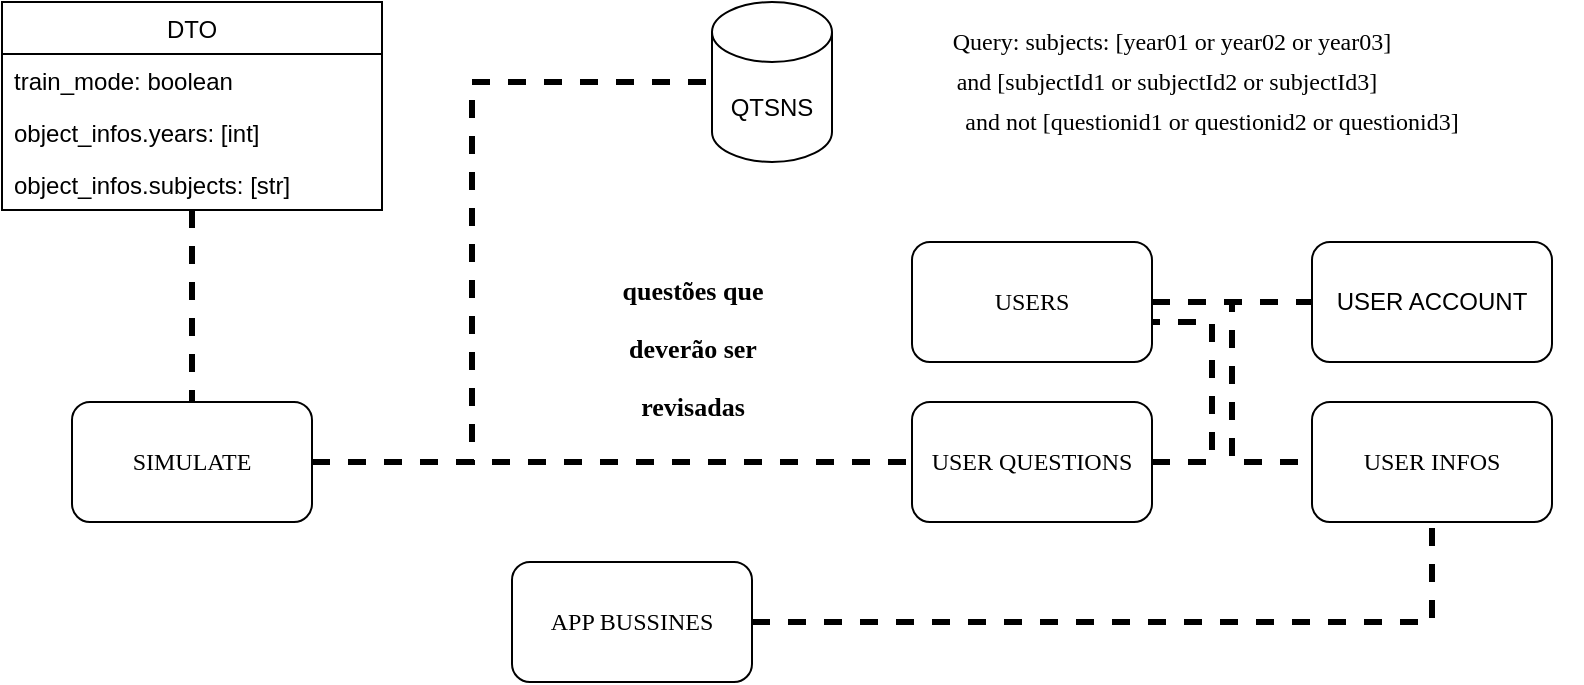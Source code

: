 <mxfile>
    <diagram id="JKEf7nKo6npQh-xdu57j" name="Page-1">
        <mxGraphModel dx="1145" dy="717" grid="1" gridSize="10" guides="1" tooltips="1" connect="1" arrows="1" fold="1" page="1" pageScale="1" pageWidth="850" pageHeight="1100" math="0" shadow="0">
            <root>
                <mxCell id="0"/>
                <mxCell id="1" parent="0"/>
                <mxCell id="13" style="edgeStyle=orthogonalEdgeStyle;rounded=0;orthogonalLoop=1;jettySize=auto;html=1;entryX=0;entryY=0.5;entryDx=0;entryDy=0;entryPerimeter=0;dashed=1;endArrow=none;endFill=0;strokeWidth=3;" edge="1" parent="1" source="2" target="11">
                    <mxGeometry relative="1" as="geometry">
                        <Array as="points">
                            <mxPoint x="265" y="450"/>
                            <mxPoint x="265" y="260"/>
                        </Array>
                    </mxGeometry>
                </mxCell>
                <mxCell id="23" style="edgeStyle=orthogonalEdgeStyle;rounded=0;orthogonalLoop=1;jettySize=auto;html=1;entryX=0;entryY=0.5;entryDx=0;entryDy=0;dashed=1;endArrow=none;endFill=0;strokeWidth=3;" edge="1" parent="1" source="2" target="20">
                    <mxGeometry relative="1" as="geometry"/>
                </mxCell>
                <mxCell id="2" value="&lt;font face=&quot;Fira Code&quot; data-font-src=&quot;https://fonts.googleapis.com/css?family=Fira+Code&quot;&gt;SIMULATE&lt;/font&gt;" style="rounded=1;whiteSpace=wrap;html=1;" vertex="1" parent="1">
                    <mxGeometry x="65" y="420" width="120" height="60" as="geometry"/>
                </mxCell>
                <mxCell id="7" value="" style="edgeStyle=orthogonalEdgeStyle;rounded=0;orthogonalLoop=1;jettySize=auto;html=1;endArrow=none;endFill=0;dashed=1;strokeWidth=3;" edge="1" parent="1" source="3" target="2">
                    <mxGeometry relative="1" as="geometry"/>
                </mxCell>
                <mxCell id="3" value="DTO" style="swimlane;fontStyle=0;childLayout=stackLayout;horizontal=1;startSize=26;horizontalStack=0;resizeParent=1;resizeParentMax=0;resizeLast=0;collapsible=1;marginBottom=0;" vertex="1" parent="1">
                    <mxGeometry x="30" y="220" width="190" height="104" as="geometry">
                        <mxRectangle x="5" y="30" width="50" height="26" as="alternateBounds"/>
                    </mxGeometry>
                </mxCell>
                <mxCell id="4" value="train_mode: boolean" style="text;strokeColor=none;fillColor=none;align=left;verticalAlign=top;spacingLeft=4;spacingRight=4;overflow=hidden;rotatable=0;points=[[0,0.5],[1,0.5]];portConstraint=eastwest;" vertex="1" parent="3">
                    <mxGeometry y="26" width="190" height="26" as="geometry"/>
                </mxCell>
                <mxCell id="5" value="object_infos.years: [int]" style="text;strokeColor=none;fillColor=none;align=left;verticalAlign=top;spacingLeft=4;spacingRight=4;overflow=hidden;rotatable=0;points=[[0,0.5],[1,0.5]];portConstraint=eastwest;" vertex="1" parent="3">
                    <mxGeometry y="52" width="190" height="26" as="geometry"/>
                </mxCell>
                <mxCell id="6" value="object_infos.subjects: [str]&#10;" style="text;strokeColor=none;fillColor=none;align=left;verticalAlign=top;spacingLeft=4;spacingRight=4;overflow=hidden;rotatable=0;points=[[0,0.5],[1,0.5]];portConstraint=eastwest;" vertex="1" parent="3">
                    <mxGeometry y="78" width="190" height="26" as="geometry"/>
                </mxCell>
                <mxCell id="9" value="Query: subjects: [year01 or year02 or year03]" style="text;html=1;strokeColor=none;fillColor=none;align=center;verticalAlign=middle;whiteSpace=wrap;rounded=0;fontFamily=Fira Code;fontSource=https%3A%2F%2Ffonts.googleapis.com%2Fcss%3Ffamily%3DFira%2BCode;" vertex="1" parent="1">
                    <mxGeometry x="450" y="230" width="330" height="20" as="geometry"/>
                </mxCell>
                <mxCell id="10" value="and [subjectId1 or subjectId2&amp;nbsp;or subjectId3]" style="text;html=1;strokeColor=none;fillColor=none;align=center;verticalAlign=middle;whiteSpace=wrap;rounded=0;fontFamily=Fira Code;fontSource=https%3A%2F%2Ffonts.googleapis.com%2Fcss%3Ffamily%3DFira%2BCode;" vertex="1" parent="1">
                    <mxGeometry x="450" y="250" width="325" height="20" as="geometry"/>
                </mxCell>
                <mxCell id="11" value="QTSNS" style="shape=cylinder3;whiteSpace=wrap;html=1;boundedLbl=1;backgroundOutline=1;size=15;" vertex="1" parent="1">
                    <mxGeometry x="385" y="220" width="60" height="80" as="geometry"/>
                </mxCell>
                <mxCell id="12" value="and not [questionid1 or questionid2&amp;nbsp;or questionid3]" style="text;html=1;strokeColor=none;fillColor=none;align=center;verticalAlign=middle;whiteSpace=wrap;rounded=0;fontFamily=Fira Code;fontSource=https%3A%2F%2Ffonts.googleapis.com%2Fcss%3Ffamily%3DFira%2BCode;" vertex="1" parent="1">
                    <mxGeometry x="450" y="270" width="370" height="20" as="geometry"/>
                </mxCell>
                <mxCell id="17" value="" style="edgeStyle=orthogonalEdgeStyle;rounded=0;orthogonalLoop=1;jettySize=auto;html=1;dashed=1;endArrow=none;endFill=0;strokeWidth=3;" edge="1" parent="1" source="15" target="16">
                    <mxGeometry relative="1" as="geometry"/>
                </mxCell>
                <mxCell id="19" style="edgeStyle=orthogonalEdgeStyle;rounded=0;orthogonalLoop=1;jettySize=auto;html=1;entryX=0;entryY=0.5;entryDx=0;entryDy=0;dashed=1;endArrow=none;endFill=0;strokeWidth=3;" edge="1" parent="1" source="15" target="18">
                    <mxGeometry relative="1" as="geometry">
                        <Array as="points">
                            <mxPoint x="645" y="370"/>
                            <mxPoint x="645" y="450"/>
                        </Array>
                    </mxGeometry>
                </mxCell>
                <mxCell id="15" value="&lt;font face=&quot;Fira Code&quot; data-font-src=&quot;https://fonts.googleapis.com/css?family=Fira+Code&quot;&gt;USERS&lt;/font&gt;" style="rounded=1;whiteSpace=wrap;html=1;" vertex="1" parent="1">
                    <mxGeometry x="485" y="340" width="120" height="60" as="geometry"/>
                </mxCell>
                <mxCell id="16" value="USER ACCOUNT" style="whiteSpace=wrap;html=1;rounded=1;" vertex="1" parent="1">
                    <mxGeometry x="685" y="340" width="120" height="60" as="geometry"/>
                </mxCell>
                <mxCell id="18" value="&lt;font face=&quot;Fira Code&quot;&gt;USER INFOS&lt;/font&gt;" style="rounded=1;whiteSpace=wrap;html=1;" vertex="1" parent="1">
                    <mxGeometry x="685" y="420" width="120" height="60" as="geometry"/>
                </mxCell>
                <mxCell id="22" style="edgeStyle=orthogonalEdgeStyle;rounded=0;orthogonalLoop=1;jettySize=auto;html=1;dashed=1;endArrow=none;endFill=0;strokeWidth=3;" edge="1" parent="1" source="20" target="15">
                    <mxGeometry relative="1" as="geometry">
                        <Array as="points">
                            <mxPoint x="635" y="450"/>
                            <mxPoint x="635" y="380"/>
                        </Array>
                    </mxGeometry>
                </mxCell>
                <mxCell id="20" value="&lt;font face=&quot;Fira Code&quot;&gt;USER QUESTIONS&lt;/font&gt;" style="rounded=1;whiteSpace=wrap;html=1;" vertex="1" parent="1">
                    <mxGeometry x="485" y="420" width="120" height="60" as="geometry"/>
                </mxCell>
                <mxCell id="24" value="&lt;font style=&quot;font-size: 13px&quot; face=&quot;Fira Code&quot; data-font-src=&quot;https://fonts.googleapis.com/css?family=Fira+Code&quot;&gt;questões que &lt;br&gt;deverão ser &lt;br&gt;revisadas&lt;/font&gt;" style="text;strokeColor=none;fillColor=none;html=1;fontSize=24;fontStyle=1;verticalAlign=middle;align=center;" vertex="1" parent="1">
                    <mxGeometry x="325" y="370" width="100" height="40" as="geometry"/>
                </mxCell>
                <mxCell id="27" style="edgeStyle=orthogonalEdgeStyle;rounded=0;orthogonalLoop=1;jettySize=auto;html=1;entryX=0.5;entryY=1;entryDx=0;entryDy=0;dashed=1;fontFamily=Fira Code;fontSource=https%3A%2F%2Ffonts.googleapis.com%2Fcss%3Ffamily%3DFira%2BCode;endArrow=none;endFill=0;strokeWidth=3;" edge="1" parent="1" source="26" target="18">
                    <mxGeometry relative="1" as="geometry"/>
                </mxCell>
                <mxCell id="26" value="APP BUSSINES" style="rounded=1;whiteSpace=wrap;html=1;fontFamily=Fira Code;fontSource=https%3A%2F%2Ffonts.googleapis.com%2Fcss%3Ffamily%3DFira%2BCode;" vertex="1" parent="1">
                    <mxGeometry x="285" y="500" width="120" height="60" as="geometry"/>
                </mxCell>
            </root>
        </mxGraphModel>
    </diagram>
</mxfile>